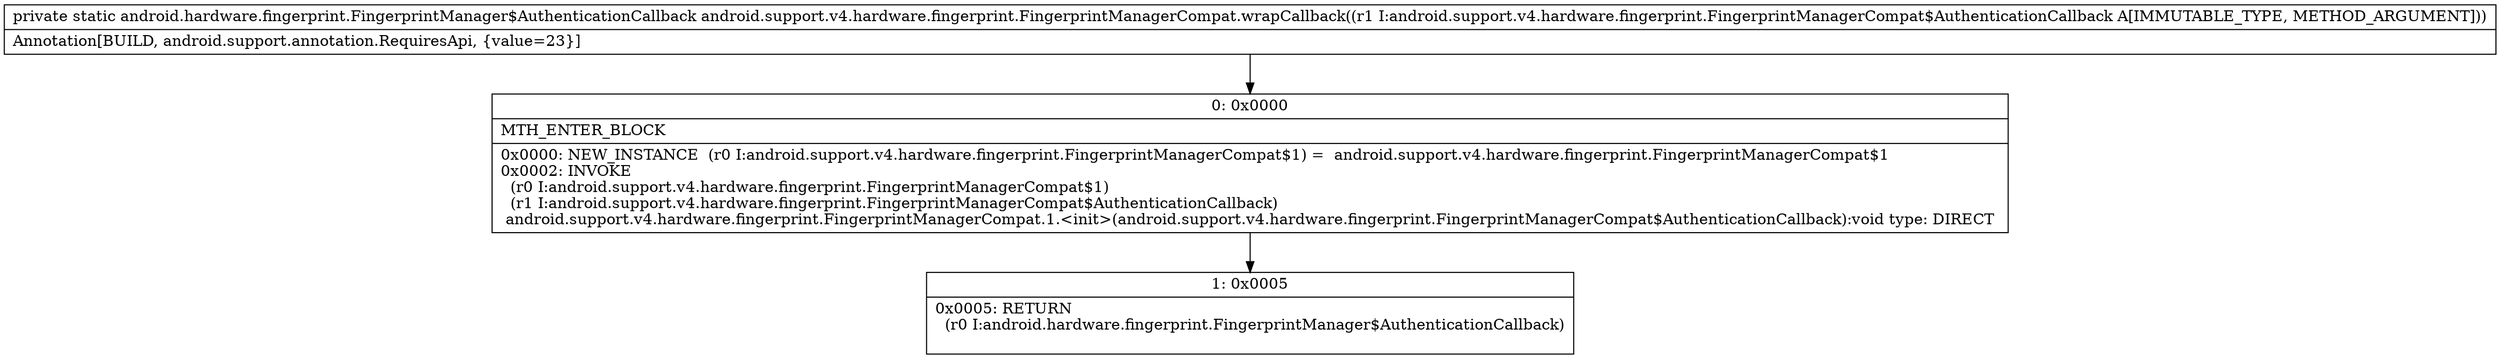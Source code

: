 digraph "CFG forandroid.support.v4.hardware.fingerprint.FingerprintManagerCompat.wrapCallback(Landroid\/support\/v4\/hardware\/fingerprint\/FingerprintManagerCompat$AuthenticationCallback;)Landroid\/hardware\/fingerprint\/FingerprintManager$AuthenticationCallback;" {
Node_0 [shape=record,label="{0\:\ 0x0000|MTH_ENTER_BLOCK\l|0x0000: NEW_INSTANCE  (r0 I:android.support.v4.hardware.fingerprint.FingerprintManagerCompat$1) =  android.support.v4.hardware.fingerprint.FingerprintManagerCompat$1 \l0x0002: INVOKE  \l  (r0 I:android.support.v4.hardware.fingerprint.FingerprintManagerCompat$1)\l  (r1 I:android.support.v4.hardware.fingerprint.FingerprintManagerCompat$AuthenticationCallback)\l android.support.v4.hardware.fingerprint.FingerprintManagerCompat.1.\<init\>(android.support.v4.hardware.fingerprint.FingerprintManagerCompat$AuthenticationCallback):void type: DIRECT \l}"];
Node_1 [shape=record,label="{1\:\ 0x0005|0x0005: RETURN  \l  (r0 I:android.hardware.fingerprint.FingerprintManager$AuthenticationCallback)\l \l}"];
MethodNode[shape=record,label="{private static android.hardware.fingerprint.FingerprintManager$AuthenticationCallback android.support.v4.hardware.fingerprint.FingerprintManagerCompat.wrapCallback((r1 I:android.support.v4.hardware.fingerprint.FingerprintManagerCompat$AuthenticationCallback A[IMMUTABLE_TYPE, METHOD_ARGUMENT]))  | Annotation[BUILD, android.support.annotation.RequiresApi, \{value=23\}]\l}"];
MethodNode -> Node_0;
Node_0 -> Node_1;
}

